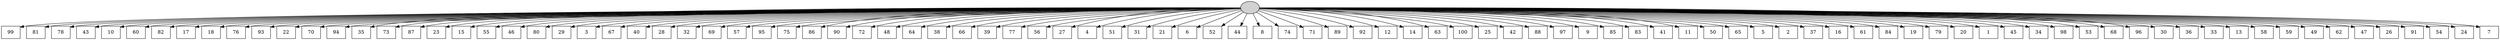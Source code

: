 digraph G {
0[style=filled, fillcolor=grey82, label=""];
1[shape=box,style=filled, fillcolor=white,label="99\n"];
2[shape=box,style=filled, fillcolor=white,label="81\n"];
3[shape=box,style=filled, fillcolor=white,label="78\n"];
4[shape=box,style=filled, fillcolor=white,label="43\n"];
5[shape=box,style=filled, fillcolor=white,label="10\n"];
6[shape=box,style=filled, fillcolor=white,label="60\n"];
7[shape=box,style=filled, fillcolor=white,label="82\n"];
8[shape=box,style=filled, fillcolor=white,label="17\n"];
9[shape=box,style=filled, fillcolor=white,label="18\n"];
10[shape=box,style=filled, fillcolor=white,label="76\n"];
11[shape=box,style=filled, fillcolor=white,label="93\n"];
12[shape=box,style=filled, fillcolor=white,label="22\n"];
13[shape=box,style=filled, fillcolor=white,label="70\n"];
14[shape=box,style=filled, fillcolor=white,label="94\n"];
15[shape=box,style=filled, fillcolor=white,label="35\n"];
16[shape=box,style=filled, fillcolor=white,label="73\n"];
17[shape=box,style=filled, fillcolor=white,label="87\n"];
18[shape=box,style=filled, fillcolor=white,label="23\n"];
19[shape=box,style=filled, fillcolor=white,label="15\n"];
20[shape=box,style=filled, fillcolor=white,label="55\n"];
21[shape=box,style=filled, fillcolor=white,label="46\n"];
22[shape=box,style=filled, fillcolor=white,label="80\n"];
23[shape=box,style=filled, fillcolor=white,label="29\n"];
24[shape=box,style=filled, fillcolor=white,label="3\n"];
25[shape=box,style=filled, fillcolor=white,label="67\n"];
26[shape=box,style=filled, fillcolor=white,label="40\n"];
27[shape=box,style=filled, fillcolor=white,label="28\n"];
28[shape=box,style=filled, fillcolor=white,label="32\n"];
29[shape=box,style=filled, fillcolor=white,label="69\n"];
30[shape=box,style=filled, fillcolor=white,label="57\n"];
31[shape=box,style=filled, fillcolor=white,label="95\n"];
32[shape=box,style=filled, fillcolor=white,label="75\n"];
33[shape=box,style=filled, fillcolor=white,label="86\n"];
34[shape=box,style=filled, fillcolor=white,label="90\n"];
35[shape=box,style=filled, fillcolor=white,label="72\n"];
36[shape=box,style=filled, fillcolor=white,label="48\n"];
37[shape=box,style=filled, fillcolor=white,label="64\n"];
38[shape=box,style=filled, fillcolor=white,label="38\n"];
39[shape=box,style=filled, fillcolor=white,label="66\n"];
40[shape=box,style=filled, fillcolor=white,label="39\n"];
41[shape=box,style=filled, fillcolor=white,label="77\n"];
42[shape=box,style=filled, fillcolor=white,label="56\n"];
43[shape=box,style=filled, fillcolor=white,label="27\n"];
44[shape=box,style=filled, fillcolor=white,label="4\n"];
45[shape=box,style=filled, fillcolor=white,label="51\n"];
46[shape=box,style=filled, fillcolor=white,label="31\n"];
47[shape=box,style=filled, fillcolor=white,label="21\n"];
48[shape=box,style=filled, fillcolor=white,label="6\n"];
49[shape=box,style=filled, fillcolor=white,label="52\n"];
50[shape=box,style=filled, fillcolor=white,label="44\n"];
51[shape=box,style=filled, fillcolor=white,label="8\n"];
52[shape=box,style=filled, fillcolor=white,label="74\n"];
53[shape=box,style=filled, fillcolor=white,label="71\n"];
54[shape=box,style=filled, fillcolor=white,label="89\n"];
55[shape=box,style=filled, fillcolor=white,label="92\n"];
56[shape=box,style=filled, fillcolor=white,label="12\n"];
57[shape=box,style=filled, fillcolor=white,label="14\n"];
58[shape=box,style=filled, fillcolor=white,label="63\n"];
59[shape=box,style=filled, fillcolor=white,label="100\n"];
60[shape=box,style=filled, fillcolor=white,label="25\n"];
61[shape=box,style=filled, fillcolor=white,label="42\n"];
62[shape=box,style=filled, fillcolor=white,label="88\n"];
63[shape=box,style=filled, fillcolor=white,label="97\n"];
64[shape=box,style=filled, fillcolor=white,label="9\n"];
65[shape=box,style=filled, fillcolor=white,label="85\n"];
66[shape=box,style=filled, fillcolor=white,label="83\n"];
67[shape=box,style=filled, fillcolor=white,label="41\n"];
68[shape=box,style=filled, fillcolor=white,label="11\n"];
69[shape=box,style=filled, fillcolor=white,label="50\n"];
70[shape=box,style=filled, fillcolor=white,label="65\n"];
71[shape=box,style=filled, fillcolor=white,label="5\n"];
72[shape=box,style=filled, fillcolor=white,label="2\n"];
73[shape=box,style=filled, fillcolor=white,label="37\n"];
74[shape=box,style=filled, fillcolor=white,label="16\n"];
75[shape=box,style=filled, fillcolor=white,label="61\n"];
76[shape=box,style=filled, fillcolor=white,label="84\n"];
77[shape=box,style=filled, fillcolor=white,label="19\n"];
78[shape=box,style=filled, fillcolor=white,label="79\n"];
79[shape=box,style=filled, fillcolor=white,label="20\n"];
80[shape=box,style=filled, fillcolor=white,label="1\n"];
81[shape=box,style=filled, fillcolor=white,label="45\n"];
82[shape=box,style=filled, fillcolor=white,label="34\n"];
83[shape=box,style=filled, fillcolor=white,label="98\n"];
84[shape=box,style=filled, fillcolor=white,label="53\n"];
85[shape=box,style=filled, fillcolor=white,label="68\n"];
86[shape=box,style=filled, fillcolor=white,label="96\n"];
87[shape=box,style=filled, fillcolor=white,label="30\n"];
88[shape=box,style=filled, fillcolor=white,label="36\n"];
89[shape=box,style=filled, fillcolor=white,label="33\n"];
90[shape=box,style=filled, fillcolor=white,label="13\n"];
91[shape=box,style=filled, fillcolor=white,label="58\n"];
92[shape=box,style=filled, fillcolor=white,label="59\n"];
93[shape=box,style=filled, fillcolor=white,label="49\n"];
94[shape=box,style=filled, fillcolor=white,label="62\n"];
95[shape=box,style=filled, fillcolor=white,label="47\n"];
96[shape=box,style=filled, fillcolor=white,label="26\n"];
97[shape=box,style=filled, fillcolor=white,label="91\n"];
98[shape=box,style=filled, fillcolor=white,label="54\n"];
99[shape=box,style=filled, fillcolor=white,label="24\n"];
100[shape=box,style=filled, fillcolor=white,label="7\n"];
0->1 ;
0->2 ;
0->3 ;
0->4 ;
0->5 ;
0->6 ;
0->7 ;
0->8 ;
0->9 ;
0->10 ;
0->11 ;
0->12 ;
0->13 ;
0->14 ;
0->15 ;
0->16 ;
0->17 ;
0->18 ;
0->19 ;
0->20 ;
0->21 ;
0->22 ;
0->23 ;
0->24 ;
0->25 ;
0->26 ;
0->27 ;
0->28 ;
0->29 ;
0->30 ;
0->31 ;
0->32 ;
0->33 ;
0->34 ;
0->35 ;
0->36 ;
0->37 ;
0->38 ;
0->39 ;
0->40 ;
0->41 ;
0->42 ;
0->43 ;
0->44 ;
0->45 ;
0->46 ;
0->47 ;
0->48 ;
0->49 ;
0->50 ;
0->51 ;
0->52 ;
0->53 ;
0->54 ;
0->55 ;
0->56 ;
0->57 ;
0->58 ;
0->59 ;
0->60 ;
0->61 ;
0->62 ;
0->63 ;
0->64 ;
0->65 ;
0->66 ;
0->67 ;
0->68 ;
0->69 ;
0->70 ;
0->71 ;
0->72 ;
0->73 ;
0->74 ;
0->75 ;
0->76 ;
0->77 ;
0->78 ;
0->79 ;
0->80 ;
0->81 ;
0->82 ;
0->83 ;
0->84 ;
0->85 ;
0->86 ;
0->87 ;
0->88 ;
0->89 ;
0->90 ;
0->91 ;
0->92 ;
0->93 ;
0->94 ;
0->95 ;
0->96 ;
0->97 ;
0->98 ;
0->99 ;
0->100 ;
}

